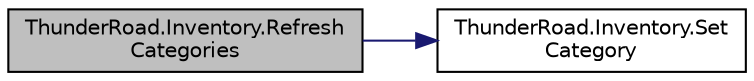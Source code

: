 digraph "ThunderRoad.Inventory.RefreshCategories"
{
 // LATEX_PDF_SIZE
  edge [fontname="Helvetica",fontsize="10",labelfontname="Helvetica",labelfontsize="10"];
  node [fontname="Helvetica",fontsize="10",shape=record];
  rankdir="LR";
  Node1 [label="ThunderRoad.Inventory.Refresh\lCategories",height=0.2,width=0.4,color="black", fillcolor="grey75", style="filled", fontcolor="black",tooltip="Refreshes the categories."];
  Node1 -> Node2 [color="midnightblue",fontsize="10",style="solid",fontname="Helvetica"];
  Node2 [label="ThunderRoad.Inventory.Set\lCategory",height=0.2,width=0.4,color="black", fillcolor="white", style="filled",URL="$class_thunder_road_1_1_inventory.html#a7e3e3077b661bb13e4707d8b602fced3",tooltip=" "];
}
